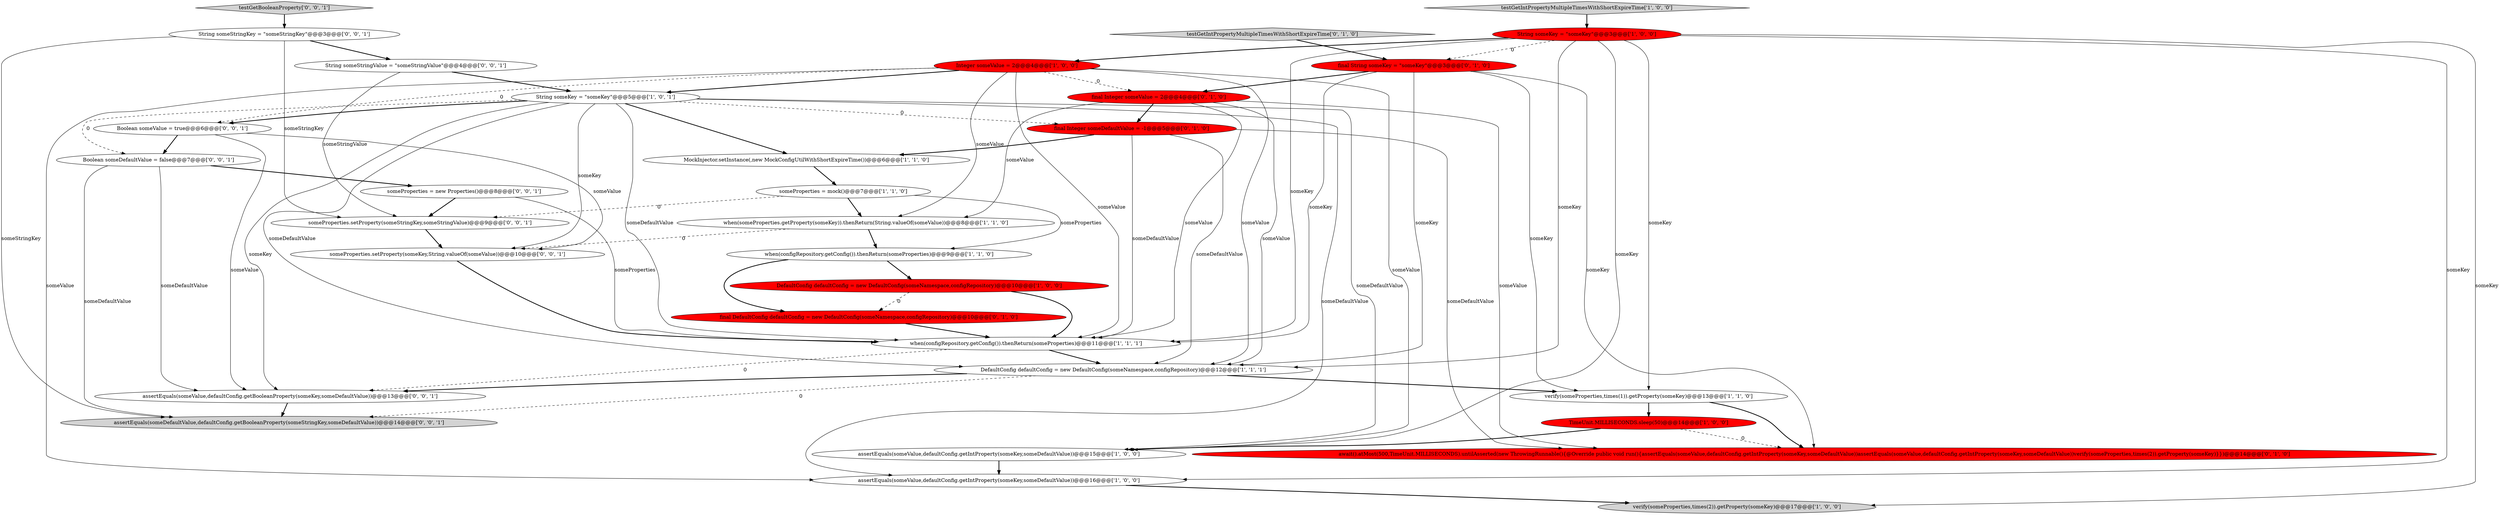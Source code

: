 digraph {
7 [style = filled, label = "String someKey = \"someKey\"@@@3@@@['1', '0', '0']", fillcolor = red, shape = ellipse image = "AAA1AAABBB1BBB"];
8 [style = filled, label = "when(configRepository.getConfig()).thenReturn(someProperties)@@@9@@@['1', '1', '0']", fillcolor = white, shape = ellipse image = "AAA0AAABBB1BBB"];
4 [style = filled, label = "DefaultConfig defaultConfig = new DefaultConfig(someNamespace,configRepository)@@@10@@@['1', '0', '0']", fillcolor = red, shape = ellipse image = "AAA1AAABBB1BBB"];
30 [style = filled, label = "someProperties.setProperty(someStringKey,someStringValue)@@@9@@@['0', '0', '1']", fillcolor = white, shape = ellipse image = "AAA0AAABBB3BBB"];
21 [style = filled, label = "await().atMost(500,TimeUnit.MILLISECONDS).untilAsserted(new ThrowingRunnable(){@Override public void run(){assertEquals(someValue,defaultConfig.getIntProperty(someKey,someDefaultValue))assertEquals(someValue,defaultConfig.getIntProperty(someKey,someDefaultValue))verify(someProperties,times(2)).getProperty(someKey)}})@@@14@@@['0', '1', '0']", fillcolor = red, shape = ellipse image = "AAA1AAABBB2BBB"];
26 [style = filled, label = "assertEquals(someValue,defaultConfig.getBooleanProperty(someKey,someDefaultValue))@@@13@@@['0', '0', '1']", fillcolor = white, shape = ellipse image = "AAA0AAABBB3BBB"];
12 [style = filled, label = "testGetIntPropertyMultipleTimesWithShortExpireTime['1', '0', '0']", fillcolor = lightgray, shape = diamond image = "AAA0AAABBB1BBB"];
28 [style = filled, label = "assertEquals(someDefaultValue,defaultConfig.getBooleanProperty(someStringKey,someDefaultValue))@@@14@@@['0', '0', '1']", fillcolor = lightgray, shape = ellipse image = "AAA0AAABBB3BBB"];
23 [style = filled, label = "Boolean someValue = true@@@6@@@['0', '0', '1']", fillcolor = white, shape = ellipse image = "AAA0AAABBB3BBB"];
11 [style = filled, label = "someProperties = mock()@@@7@@@['1', '1', '0']", fillcolor = white, shape = ellipse image = "AAA0AAABBB1BBB"];
18 [style = filled, label = "final Integer someDefaultValue = -1@@@5@@@['0', '1', '0']", fillcolor = red, shape = ellipse image = "AAA1AAABBB2BBB"];
17 [style = filled, label = "testGetIntPropertyMultipleTimesWithShortExpireTime['0', '1', '0']", fillcolor = lightgray, shape = diamond image = "AAA0AAABBB2BBB"];
29 [style = filled, label = "Boolean someDefaultValue = false@@@7@@@['0', '0', '1']", fillcolor = white, shape = ellipse image = "AAA0AAABBB3BBB"];
1 [style = filled, label = "verify(someProperties,times(2)).getProperty(someKey)@@@17@@@['1', '0', '0']", fillcolor = lightgray, shape = ellipse image = "AAA0AAABBB1BBB"];
16 [style = filled, label = "final Integer someValue = 2@@@4@@@['0', '1', '0']", fillcolor = red, shape = ellipse image = "AAA1AAABBB2BBB"];
10 [style = filled, label = "String someKey = \"someKey\"@@@5@@@['1', '0', '1']", fillcolor = white, shape = ellipse image = "AAA0AAABBB1BBB"];
24 [style = filled, label = "String someStringKey = \"someStringKey\"@@@3@@@['0', '0', '1']", fillcolor = white, shape = ellipse image = "AAA0AAABBB3BBB"];
3 [style = filled, label = "assertEquals(someValue,defaultConfig.getIntProperty(someKey,someDefaultValue))@@@16@@@['1', '0', '0']", fillcolor = white, shape = ellipse image = "AAA0AAABBB1BBB"];
31 [style = filled, label = "someProperties.setProperty(someKey,String.valueOf(someValue))@@@10@@@['0', '0', '1']", fillcolor = white, shape = ellipse image = "AAA0AAABBB3BBB"];
0 [style = filled, label = "DefaultConfig defaultConfig = new DefaultConfig(someNamespace,configRepository)@@@12@@@['1', '1', '1']", fillcolor = white, shape = ellipse image = "AAA0AAABBB1BBB"];
6 [style = filled, label = "assertEquals(someValue,defaultConfig.getIntProperty(someKey,someDefaultValue))@@@15@@@['1', '0', '0']", fillcolor = white, shape = ellipse image = "AAA0AAABBB1BBB"];
20 [style = filled, label = "final DefaultConfig defaultConfig = new DefaultConfig(someNamespace,configRepository)@@@10@@@['0', '1', '0']", fillcolor = red, shape = ellipse image = "AAA1AAABBB2BBB"];
25 [style = filled, label = "String someStringValue = \"someStringValue\"@@@4@@@['0', '0', '1']", fillcolor = white, shape = ellipse image = "AAA0AAABBB3BBB"];
19 [style = filled, label = "final String someKey = \"someKey\"@@@3@@@['0', '1', '0']", fillcolor = red, shape = ellipse image = "AAA1AAABBB2BBB"];
14 [style = filled, label = "TimeUnit.MILLISECONDS.sleep(50)@@@14@@@['1', '0', '0']", fillcolor = red, shape = ellipse image = "AAA1AAABBB1BBB"];
27 [style = filled, label = "someProperties = new Properties()@@@8@@@['0', '0', '1']", fillcolor = white, shape = ellipse image = "AAA0AAABBB3BBB"];
15 [style = filled, label = "when(someProperties.getProperty(someKey)).thenReturn(String.valueOf(someValue))@@@8@@@['1', '1', '0']", fillcolor = white, shape = ellipse image = "AAA0AAABBB1BBB"];
5 [style = filled, label = "Integer someValue = 2@@@4@@@['1', '0', '0']", fillcolor = red, shape = ellipse image = "AAA1AAABBB1BBB"];
2 [style = filled, label = "when(configRepository.getConfig()).thenReturn(someProperties)@@@11@@@['1', '1', '1']", fillcolor = white, shape = ellipse image = "AAA0AAABBB1BBB"];
13 [style = filled, label = "MockInjector.setInstance(,new MockConfigUtilWithShortExpireTime())@@@6@@@['1', '1', '0']", fillcolor = white, shape = ellipse image = "AAA0AAABBB1BBB"];
22 [style = filled, label = "testGetBooleanProperty['0', '0', '1']", fillcolor = lightgray, shape = diamond image = "AAA0AAABBB3BBB"];
9 [style = filled, label = "verify(someProperties,times(1)).getProperty(someKey)@@@13@@@['1', '1', '0']", fillcolor = white, shape = ellipse image = "AAA0AAABBB1BBB"];
5->15 [style = solid, label="someValue"];
5->10 [style = bold, label=""];
6->3 [style = bold, label=""];
7->2 [style = solid, label="someKey"];
19->9 [style = solid, label="someKey"];
0->9 [style = bold, label=""];
5->0 [style = solid, label="someValue"];
16->18 [style = bold, label=""];
7->1 [style = solid, label="someKey"];
16->2 [style = solid, label="someValue"];
0->26 [style = bold, label=""];
3->1 [style = bold, label=""];
5->6 [style = solid, label="someValue"];
5->23 [style = dashed, label="0"];
27->30 [style = bold, label=""];
10->3 [style = solid, label="someDefaultValue"];
10->31 [style = solid, label="someKey"];
5->3 [style = solid, label="someValue"];
31->2 [style = bold, label=""];
16->0 [style = solid, label="someValue"];
7->3 [style = solid, label="someKey"];
18->0 [style = solid, label="someDefaultValue"];
4->2 [style = bold, label=""];
27->2 [style = solid, label="someProperties"];
29->26 [style = solid, label="someDefaultValue"];
10->29 [style = dashed, label="0"];
0->28 [style = dashed, label="0"];
18->2 [style = solid, label="someDefaultValue"];
13->11 [style = bold, label=""];
10->6 [style = solid, label="someDefaultValue"];
17->19 [style = bold, label=""];
12->7 [style = bold, label=""];
11->15 [style = bold, label=""];
19->16 [style = bold, label=""];
24->30 [style = solid, label="someStringKey"];
20->2 [style = bold, label=""];
23->29 [style = bold, label=""];
5->16 [style = dashed, label="0"];
29->27 [style = bold, label=""];
7->5 [style = bold, label=""];
2->0 [style = bold, label=""];
10->26 [style = solid, label="someKey"];
8->20 [style = bold, label=""];
7->0 [style = solid, label="someKey"];
23->31 [style = solid, label="someValue"];
10->13 [style = bold, label=""];
7->19 [style = dashed, label="0"];
4->20 [style = dashed, label="0"];
10->23 [style = bold, label=""];
30->31 [style = bold, label=""];
24->25 [style = bold, label=""];
7->9 [style = solid, label="someKey"];
16->21 [style = solid, label="someValue"];
10->2 [style = solid, label="someDefaultValue"];
29->28 [style = solid, label="someDefaultValue"];
9->21 [style = bold, label=""];
18->13 [style = bold, label=""];
9->14 [style = bold, label=""];
7->6 [style = solid, label="someKey"];
19->2 [style = solid, label="someKey"];
19->0 [style = solid, label="someKey"];
15->31 [style = dashed, label="0"];
25->10 [style = bold, label=""];
24->28 [style = solid, label="someStringKey"];
10->0 [style = solid, label="someDefaultValue"];
16->15 [style = solid, label="someValue"];
14->21 [style = dashed, label="0"];
26->28 [style = bold, label=""];
8->4 [style = bold, label=""];
22->24 [style = bold, label=""];
25->30 [style = solid, label="someStringValue"];
23->26 [style = solid, label="someValue"];
5->2 [style = solid, label="someValue"];
11->30 [style = dashed, label="0"];
2->26 [style = dashed, label="0"];
18->21 [style = solid, label="someDefaultValue"];
19->21 [style = solid, label="someKey"];
15->8 [style = bold, label=""];
14->6 [style = bold, label=""];
10->18 [style = dashed, label="0"];
11->8 [style = solid, label="someProperties"];
}
